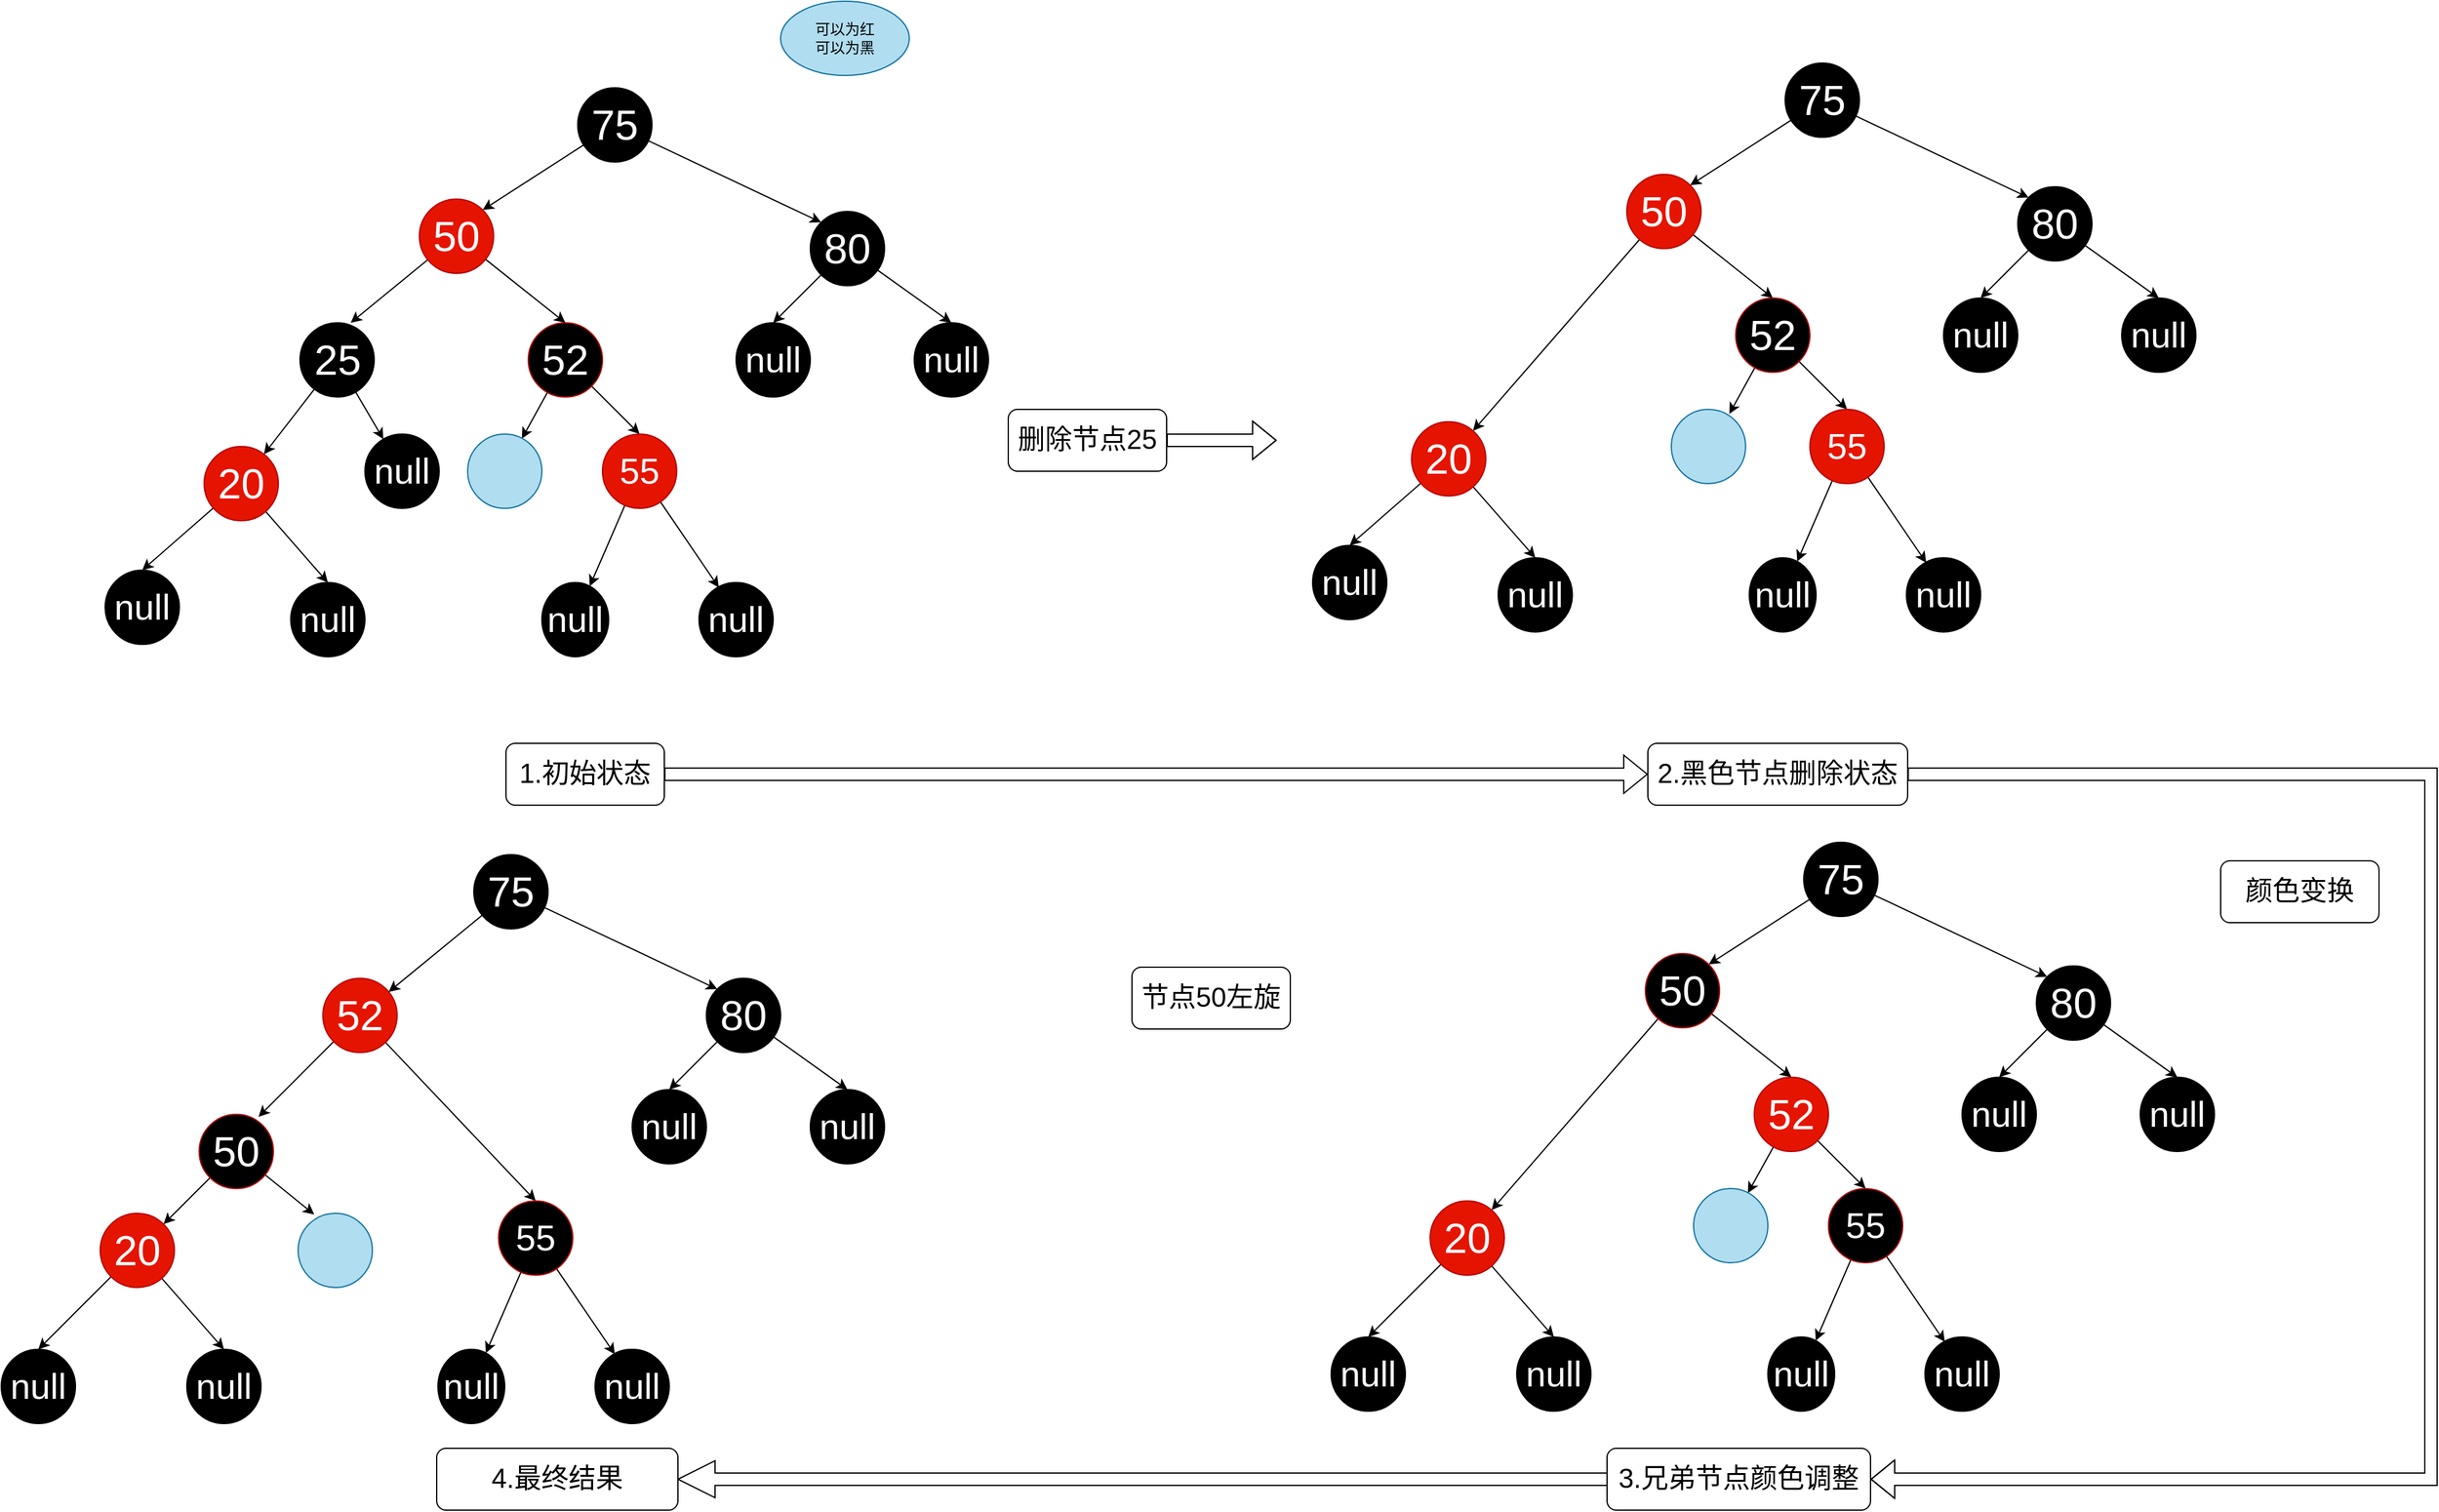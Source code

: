 <mxfile version="13.1.2" type="device"><diagram id="W_pzp3pL3rZrFJ7ERunr" name="第 1 页"><mxGraphModel dx="2239" dy="3083" grid="1" gridSize="10" guides="1" tooltips="1" connect="1" arrows="1" fold="1" page="1" pageScale="1" pageWidth="827" pageHeight="1169" math="0" shadow="0"><root><mxCell id="0"/><mxCell id="1" parent="0"/><mxCell id="Wbxu3e-vr_ZZM8FjFTum-79" style="edgeStyle=orthogonalEdgeStyle;shape=flexArrow;rounded=0;orthogonalLoop=1;jettySize=auto;html=1;" parent="1" source="Wbxu3e-vr_ZZM8FjFTum-71" edge="1"><mxGeometry relative="1" as="geometry"><mxPoint x="867" y="-1035" as="targetPoint"/></mxGeometry></mxCell><mxCell id="Wbxu3e-vr_ZZM8FjFTum-71" value="&lt;font style=&quot;font-size: 22px&quot;&gt;删除节点25&lt;/font&gt;" style="shape=ext;rounded=1;html=1;whiteSpace=wrap;" parent="1" vertex="1"><mxGeometry x="650" y="-1060" width="128" height="50" as="geometry"/></mxCell><mxCell id="Wbxu3e-vr_ZZM8FjFTum-72" value="&lt;span style=&quot;font-size: 22px&quot;&gt;颜色变换&lt;/span&gt;" style="shape=ext;rounded=1;html=1;whiteSpace=wrap;" parent="1" vertex="1"><mxGeometry x="1630" y="-695" width="128" height="50" as="geometry"/></mxCell><mxCell id="Wbxu3e-vr_ZZM8FjFTum-82" style="edgeStyle=orthogonalEdgeStyle;shape=flexArrow;rounded=0;orthogonalLoop=1;jettySize=auto;html=1;entryX=0;entryY=0.5;entryDx=0;entryDy=0;" parent="1" source="Wbxu3e-vr_ZZM8FjFTum-74" target="Wbxu3e-vr_ZZM8FjFTum-75" edge="1"><mxGeometry relative="1" as="geometry"/></mxCell><mxCell id="Wbxu3e-vr_ZZM8FjFTum-74" value="&lt;font style=&quot;font-size: 22px&quot;&gt;1.初始状态&lt;/font&gt;" style="shape=ext;rounded=1;html=1;whiteSpace=wrap;" parent="1" vertex="1"><mxGeometry x="244" y="-790" width="128" height="50" as="geometry"/></mxCell><mxCell id="Wbxu3e-vr_ZZM8FjFTum-83" style="edgeStyle=orthogonalEdgeStyle;shape=flexArrow;rounded=0;orthogonalLoop=1;jettySize=auto;html=1;entryX=1;entryY=0.5;entryDx=0;entryDy=0;curved=1;" parent="1" source="Wbxu3e-vr_ZZM8FjFTum-75" target="Wbxu3e-vr_ZZM8FjFTum-76" edge="1"><mxGeometry relative="1" as="geometry"><mxPoint x="1480" y="-300" as="targetPoint"/><Array as="points"><mxPoint x="1800" y="-765"/><mxPoint x="1800" y="-195"/></Array></mxGeometry></mxCell><mxCell id="Wbxu3e-vr_ZZM8FjFTum-75" value="&lt;span style=&quot;font-size: 22px&quot;&gt;2.黑色节点删除状态&lt;/span&gt;" style="shape=ext;rounded=1;html=1;whiteSpace=wrap;" parent="1" vertex="1"><mxGeometry x="1167" y="-790" width="210" height="50" as="geometry"/></mxCell><mxCell id="vnYigc10fwHIMwAXCY-f-185" style="edgeStyle=orthogonalEdgeStyle;rounded=0;orthogonalLoop=1;jettySize=auto;html=1;shape=arrow;" edge="1" parent="1" source="Wbxu3e-vr_ZZM8FjFTum-76" target="Wbxu3e-vr_ZZM8FjFTum-77"><mxGeometry relative="1" as="geometry"/></mxCell><mxCell id="Wbxu3e-vr_ZZM8FjFTum-76" value="&lt;span style=&quot;font-size: 22px&quot;&gt;3.兄弟节点颜色调整&lt;/span&gt;" style="shape=ext;rounded=1;html=1;whiteSpace=wrap;" parent="1" vertex="1"><mxGeometry x="1134" y="-220" width="213" height="50" as="geometry"/></mxCell><mxCell id="Wbxu3e-vr_ZZM8FjFTum-77" value="&lt;span style=&quot;font-size: 22px&quot;&gt;4.最终结果&lt;/span&gt;" style="shape=ext;rounded=1;html=1;whiteSpace=wrap;" parent="1" vertex="1"><mxGeometry x="188" y="-220" width="195" height="50" as="geometry"/></mxCell><mxCell id="Wbxu3e-vr_ZZM8FjFTum-81" style="edgeStyle=orthogonalEdgeStyle;shape=flexArrow;rounded=0;orthogonalLoop=1;jettySize=auto;html=1;exitX=0.5;exitY=1;exitDx=0;exitDy=0;" parent="1" edge="1"><mxGeometry relative="1" as="geometry"><mxPoint x="1177.5" y="-740" as="sourcePoint"/><mxPoint x="1177.5" y="-740" as="targetPoint"/></mxGeometry></mxCell><mxCell id="vnYigc10fwHIMwAXCY-f-373" value="&lt;span style=&quot;font-size: 22px&quot;&gt;节点50左旋&lt;/span&gt;" style="shape=ext;rounded=1;html=1;whiteSpace=wrap;" vertex="1" parent="1"><mxGeometry x="750" y="-609" width="128" height="50" as="geometry"/></mxCell><mxCell id="vnYigc10fwHIMwAXCY-f-374" style="edgeStyle=none;rounded=0;orthogonalLoop=1;jettySize=auto;html=1;entryX=0.5;entryY=0;entryDx=0;entryDy=0;" edge="1" parent="1" source="vnYigc10fwHIMwAXCY-f-376" target="vnYigc10fwHIMwAXCY-f-395"><mxGeometry relative="1" as="geometry"/></mxCell><mxCell id="vnYigc10fwHIMwAXCY-f-375" style="edgeStyle=none;rounded=0;orthogonalLoop=1;jettySize=auto;html=1;" edge="1" parent="1" source="vnYigc10fwHIMwAXCY-f-376"><mxGeometry relative="1" as="geometry"><mxPoint x="1232.845" y="-1056.348" as="targetPoint"/></mxGeometry></mxCell><object label="&lt;font style=&quot;font-size: 34px&quot;&gt;52&lt;/font&gt;" id="vnYigc10fwHIMwAXCY-f-376"><mxCell style="ellipse;whiteSpace=wrap;html=1;fillColor=#000000;strokeColor=#B20000;fontColor=#ffffff;align=center;labelBackgroundColor=none;labelBorderColor=none;" vertex="1" parent="1"><mxGeometry x="1238" y="-1150" width="60" height="60" as="geometry"/></mxCell></object><mxCell id="vnYigc10fwHIMwAXCY-f-377" style="edgeStyle=none;rounded=0;orthogonalLoop=1;jettySize=auto;html=1;entryX=0.5;entryY=0;entryDx=0;entryDy=0;fontSize=36;fontColor=#FFFFFF;" edge="1" parent="1" source="vnYigc10fwHIMwAXCY-f-379" target="vnYigc10fwHIMwAXCY-f-389"><mxGeometry relative="1" as="geometry"/></mxCell><mxCell id="vnYigc10fwHIMwAXCY-f-378" style="edgeStyle=none;rounded=0;orthogonalLoop=1;jettySize=auto;html=1;entryX=0.5;entryY=0;entryDx=0;entryDy=0;fontSize=36;fontColor=#FFFFFF;" edge="1" parent="1" source="vnYigc10fwHIMwAXCY-f-379" target="vnYigc10fwHIMwAXCY-f-386"><mxGeometry relative="1" as="geometry"/></mxCell><object label="&lt;font style=&quot;font-size: 34px&quot;&gt;80&lt;/font&gt;" id="vnYigc10fwHIMwAXCY-f-379"><mxCell style="ellipse;whiteSpace=wrap;html=1;fillColor=#000000;strokeColor=#000000;fontColor=#FFFFFF;align=center;labelBackgroundColor=none;labelBorderColor=none;" vertex="1" parent="1"><mxGeometry x="1466" y="-1240" width="60" height="60" as="geometry"/></mxCell></object><mxCell id="vnYigc10fwHIMwAXCY-f-380" style="edgeStyle=none;rounded=0;orthogonalLoop=1;jettySize=auto;html=1;entryX=1;entryY=0;entryDx=0;entryDy=0;fontSize=36;fontColor=#FFFFFF;" edge="1" parent="1" source="vnYigc10fwHIMwAXCY-f-382" target="vnYigc10fwHIMwAXCY-f-385"><mxGeometry relative="1" as="geometry"/></mxCell><mxCell id="vnYigc10fwHIMwAXCY-f-381" style="edgeStyle=none;rounded=0;orthogonalLoop=1;jettySize=auto;html=1;entryX=0;entryY=0;entryDx=0;entryDy=0;fontSize=36;fontColor=#FFFFFF;" edge="1" parent="1" source="vnYigc10fwHIMwAXCY-f-382" target="vnYigc10fwHIMwAXCY-f-379"><mxGeometry relative="1" as="geometry"/></mxCell><object label="&lt;font style=&quot;font-size: 34px&quot;&gt;75&lt;/font&gt;" id="vnYigc10fwHIMwAXCY-f-382"><mxCell style="ellipse;whiteSpace=wrap;html=1;fillColor=#000000;strokeColor=#000000;fontColor=#FFFFFF;align=center;labelBackgroundColor=none;labelBorderColor=none;" vertex="1" parent="1"><mxGeometry x="1278" y="-1340" width="60" height="60" as="geometry"/></mxCell></object><mxCell id="vnYigc10fwHIMwAXCY-f-383" style="edgeStyle=none;rounded=0;orthogonalLoop=1;jettySize=auto;html=1;entryX=0.5;entryY=0;entryDx=0;entryDy=0;" edge="1" parent="1" source="vnYigc10fwHIMwAXCY-f-385" target="vnYigc10fwHIMwAXCY-f-376"><mxGeometry relative="1" as="geometry"/></mxCell><mxCell id="vnYigc10fwHIMwAXCY-f-384" style="edgeStyle=none;rounded=0;orthogonalLoop=1;jettySize=auto;html=1;" edge="1" parent="1" source="vnYigc10fwHIMwAXCY-f-385" target="vnYigc10fwHIMwAXCY-f-392"><mxGeometry relative="1" as="geometry"/></mxCell><object label="&lt;font style=&quot;font-size: 34px&quot;&gt;50&lt;/font&gt;" id="vnYigc10fwHIMwAXCY-f-385"><mxCell style="ellipse;whiteSpace=wrap;html=1;fillColor=#e51400;strokeColor=#B20000;fontColor=#ffffff;align=center;labelBackgroundColor=none;labelBorderColor=none;" vertex="1" parent="1"><mxGeometry x="1150" y="-1250" width="60" height="60" as="geometry"/></mxCell></object><object label="&lt;font style=&quot;font-size: 29px&quot;&gt;null&lt;/font&gt;" id="vnYigc10fwHIMwAXCY-f-386"><mxCell style="ellipse;whiteSpace=wrap;html=1;fillColor=#000000;strokeColor=#000000;fontColor=#FFFFFF;align=center;labelBackgroundColor=none;labelBorderColor=none;" vertex="1" parent="1"><mxGeometry x="1550" y="-1150" width="60" height="60" as="geometry"/></mxCell></object><object label="&lt;font style=&quot;font-size: 29px&quot;&gt;null&lt;/font&gt;" id="vnYigc10fwHIMwAXCY-f-387"><mxCell style="ellipse;whiteSpace=wrap;html=1;fillColor=#000000;strokeColor=#000000;fontColor=#FFFFFF;align=center;labelBackgroundColor=none;labelBorderColor=none;" vertex="1" parent="1"><mxGeometry x="1046" y="-940" width="60" height="60" as="geometry"/></mxCell></object><object label="&lt;font style=&quot;font-size: 29px&quot;&gt;null&lt;/font&gt;" id="vnYigc10fwHIMwAXCY-f-388"><mxCell style="ellipse;whiteSpace=wrap;html=1;fillColor=#000000;strokeColor=#000000;fontColor=#FFFFFF;align=center;labelBackgroundColor=none;labelBorderColor=none;" vertex="1" parent="1"><mxGeometry x="896" y="-950" width="60" height="60" as="geometry"/></mxCell></object><object label="&lt;font style=&quot;font-size: 29px&quot;&gt;null&lt;/font&gt;" id="vnYigc10fwHIMwAXCY-f-389"><mxCell style="ellipse;whiteSpace=wrap;html=1;fillColor=#000000;strokeColor=#000000;fontColor=#FFFFFF;align=center;labelBackgroundColor=none;labelBorderColor=none;" vertex="1" parent="1"><mxGeometry x="1406" y="-1150" width="60" height="60" as="geometry"/></mxCell></object><mxCell id="vnYigc10fwHIMwAXCY-f-390" style="edgeStyle=none;rounded=0;orthogonalLoop=1;jettySize=auto;html=1;entryX=0.5;entryY=0;entryDx=0;entryDy=0;" edge="1" parent="1" source="vnYigc10fwHIMwAXCY-f-392" target="vnYigc10fwHIMwAXCY-f-388"><mxGeometry relative="1" as="geometry"/></mxCell><mxCell id="vnYigc10fwHIMwAXCY-f-391" style="edgeStyle=none;rounded=0;orthogonalLoop=1;jettySize=auto;html=1;entryX=0.5;entryY=0;entryDx=0;entryDy=0;" edge="1" parent="1" source="vnYigc10fwHIMwAXCY-f-392" target="vnYigc10fwHIMwAXCY-f-387"><mxGeometry relative="1" as="geometry"/></mxCell><object label="&lt;font style=&quot;font-size: 34px&quot;&gt;20&lt;/font&gt;" id="vnYigc10fwHIMwAXCY-f-392"><mxCell style="ellipse;whiteSpace=wrap;html=1;fillColor=#e51400;strokeColor=#B20000;fontColor=#ffffff;align=center;labelBackgroundColor=none;labelBorderColor=none;" vertex="1" parent="1"><mxGeometry x="976" y="-1050" width="60" height="60" as="geometry"/></mxCell></object><mxCell id="vnYigc10fwHIMwAXCY-f-393" style="edgeStyle=none;rounded=0;orthogonalLoop=1;jettySize=auto;html=1;" edge="1" parent="1" source="vnYigc10fwHIMwAXCY-f-395" target="vnYigc10fwHIMwAXCY-f-396"><mxGeometry relative="1" as="geometry"/></mxCell><mxCell id="vnYigc10fwHIMwAXCY-f-394" style="edgeStyle=none;rounded=0;orthogonalLoop=1;jettySize=auto;html=1;entryX=0.267;entryY=0.067;entryDx=0;entryDy=0;entryPerimeter=0;" edge="1" parent="1" source="vnYigc10fwHIMwAXCY-f-395" target="vnYigc10fwHIMwAXCY-f-397"><mxGeometry relative="1" as="geometry"/></mxCell><object label="&lt;font style=&quot;font-size: 29px&quot;&gt;55&lt;/font&gt;" id="vnYigc10fwHIMwAXCY-f-395"><mxCell style="ellipse;whiteSpace=wrap;html=1;fillColor=#e51400;strokeColor=#B20000;fontColor=#ffffff;align=center;labelBackgroundColor=none;labelBorderColor=none;" vertex="1" parent="1"><mxGeometry x="1298" y="-1060" width="60" height="60" as="geometry"/></mxCell></object><object label="&lt;font style=&quot;font-size: 29px&quot;&gt;null&lt;/font&gt;" id="vnYigc10fwHIMwAXCY-f-396"><mxCell style="ellipse;whiteSpace=wrap;html=1;fillColor=#000000;strokeColor=#000000;fontColor=#FFFFFF;align=center;labelBackgroundColor=none;labelBorderColor=none;" vertex="1" parent="1"><mxGeometry x="1249" y="-940" width="54" height="60" as="geometry"/></mxCell></object><object label="&lt;font style=&quot;font-size: 29px&quot;&gt;null&lt;/font&gt;" id="vnYigc10fwHIMwAXCY-f-397"><mxCell style="ellipse;whiteSpace=wrap;html=1;fillColor=#000000;strokeColor=#000000;fontColor=#FFFFFF;align=center;labelBackgroundColor=none;labelBorderColor=none;" vertex="1" parent="1"><mxGeometry x="1376" y="-940" width="60" height="60" as="geometry"/></mxCell></object><object label="" id="vnYigc10fwHIMwAXCY-f-398"><mxCell style="ellipse;whiteSpace=wrap;html=1;fillColor=#b1ddf0;strokeColor=#10739e;align=center;labelBackgroundColor=none;labelBorderColor=none;" vertex="1" parent="1"><mxGeometry x="1186" y="-1060" width="60" height="60" as="geometry"/></mxCell></object><mxCell id="vnYigc10fwHIMwAXCY-f-399" style="edgeStyle=none;rounded=0;orthogonalLoop=1;jettySize=auto;html=1;entryX=0.5;entryY=0;entryDx=0;entryDy=0;" edge="1" parent="1" source="vnYigc10fwHIMwAXCY-f-401" target="vnYigc10fwHIMwAXCY-f-420"><mxGeometry relative="1" as="geometry"/></mxCell><mxCell id="vnYigc10fwHIMwAXCY-f-400" style="edgeStyle=none;rounded=0;orthogonalLoop=1;jettySize=auto;html=1;" edge="1" parent="1" source="vnYigc10fwHIMwAXCY-f-401"><mxGeometry relative="1" as="geometry"><mxPoint x="256.845" y="-1036.348" as="targetPoint"/></mxGeometry></mxCell><object label="&lt;font style=&quot;font-size: 34px&quot;&gt;52&lt;/font&gt;" id="vnYigc10fwHIMwAXCY-f-401"><mxCell style="ellipse;whiteSpace=wrap;html=1;fillColor=#000000;strokeColor=#B20000;fontColor=#ffffff;align=center;labelBackgroundColor=none;labelBorderColor=none;" vertex="1" parent="1"><mxGeometry x="262" y="-1130" width="60" height="60" as="geometry"/></mxCell></object><mxCell id="vnYigc10fwHIMwAXCY-f-402" style="edgeStyle=none;rounded=0;orthogonalLoop=1;jettySize=auto;html=1;entryX=0.5;entryY=0;entryDx=0;entryDy=0;fontSize=36;fontColor=#FFFFFF;" edge="1" parent="1" source="vnYigc10fwHIMwAXCY-f-404" target="vnYigc10fwHIMwAXCY-f-414"><mxGeometry relative="1" as="geometry"/></mxCell><mxCell id="vnYigc10fwHIMwAXCY-f-403" style="edgeStyle=none;rounded=0;orthogonalLoop=1;jettySize=auto;html=1;entryX=0.5;entryY=0;entryDx=0;entryDy=0;fontSize=36;fontColor=#FFFFFF;" edge="1" parent="1" source="vnYigc10fwHIMwAXCY-f-404" target="vnYigc10fwHIMwAXCY-f-411"><mxGeometry relative="1" as="geometry"/></mxCell><object label="&lt;font style=&quot;font-size: 34px&quot;&gt;80&lt;/font&gt;" id="vnYigc10fwHIMwAXCY-f-404"><mxCell style="ellipse;whiteSpace=wrap;html=1;fillColor=#000000;strokeColor=#000000;fontColor=#FFFFFF;align=center;labelBackgroundColor=none;labelBorderColor=none;" vertex="1" parent="1"><mxGeometry x="490" y="-1220" width="60" height="60" as="geometry"/></mxCell></object><mxCell id="vnYigc10fwHIMwAXCY-f-405" style="edgeStyle=none;rounded=0;orthogonalLoop=1;jettySize=auto;html=1;entryX=1;entryY=0;entryDx=0;entryDy=0;fontSize=36;fontColor=#FFFFFF;" edge="1" parent="1" source="vnYigc10fwHIMwAXCY-f-407" target="vnYigc10fwHIMwAXCY-f-410"><mxGeometry relative="1" as="geometry"/></mxCell><mxCell id="vnYigc10fwHIMwAXCY-f-406" style="edgeStyle=none;rounded=0;orthogonalLoop=1;jettySize=auto;html=1;entryX=0;entryY=0;entryDx=0;entryDy=0;fontSize=36;fontColor=#FFFFFF;" edge="1" parent="1" source="vnYigc10fwHIMwAXCY-f-407" target="vnYigc10fwHIMwAXCY-f-404"><mxGeometry relative="1" as="geometry"/></mxCell><object label="&lt;font style=&quot;font-size: 34px&quot;&gt;75&lt;/font&gt;" id="vnYigc10fwHIMwAXCY-f-407"><mxCell style="ellipse;whiteSpace=wrap;html=1;fillColor=#000000;strokeColor=#000000;fontColor=#FFFFFF;align=center;labelBackgroundColor=none;labelBorderColor=none;" vertex="1" parent="1"><mxGeometry x="302" y="-1320" width="60" height="60" as="geometry"/></mxCell></object><mxCell id="vnYigc10fwHIMwAXCY-f-408" style="edgeStyle=none;rounded=0;orthogonalLoop=1;jettySize=auto;html=1;entryX=0.5;entryY=0;entryDx=0;entryDy=0;" edge="1" parent="1" source="vnYigc10fwHIMwAXCY-f-410" target="vnYigc10fwHIMwAXCY-f-401"><mxGeometry relative="1" as="geometry"/></mxCell><mxCell id="vnYigc10fwHIMwAXCY-f-409" style="edgeStyle=none;rounded=0;orthogonalLoop=1;jettySize=auto;html=1;entryX=0.683;entryY=0;entryDx=0;entryDy=0;entryPerimeter=0;" edge="1" parent="1" source="vnYigc10fwHIMwAXCY-f-410" target="vnYigc10fwHIMwAXCY-f-426"><mxGeometry relative="1" as="geometry"/></mxCell><object label="&lt;font style=&quot;font-size: 34px&quot;&gt;50&lt;/font&gt;" id="vnYigc10fwHIMwAXCY-f-410"><mxCell style="ellipse;whiteSpace=wrap;html=1;fillColor=#e51400;strokeColor=#B20000;fontColor=#ffffff;align=center;labelBackgroundColor=none;labelBorderColor=none;" vertex="1" parent="1"><mxGeometry x="174" y="-1230" width="60" height="60" as="geometry"/></mxCell></object><object label="&lt;font style=&quot;font-size: 29px&quot;&gt;null&lt;/font&gt;" id="vnYigc10fwHIMwAXCY-f-411"><mxCell style="ellipse;whiteSpace=wrap;html=1;fillColor=#000000;strokeColor=#000000;fontColor=#FFFFFF;align=center;labelBackgroundColor=none;labelBorderColor=none;" vertex="1" parent="1"><mxGeometry x="574" y="-1130" width="60" height="60" as="geometry"/></mxCell></object><object label="&lt;font style=&quot;font-size: 29px&quot;&gt;null&lt;/font&gt;" id="vnYigc10fwHIMwAXCY-f-412"><mxCell style="ellipse;whiteSpace=wrap;html=1;fillColor=#000000;strokeColor=#000000;fontColor=#FFFFFF;align=center;labelBackgroundColor=none;labelBorderColor=none;" vertex="1" parent="1"><mxGeometry x="70" y="-920" width="60" height="60" as="geometry"/></mxCell></object><object label="&lt;font style=&quot;font-size: 29px&quot;&gt;null&lt;/font&gt;" id="vnYigc10fwHIMwAXCY-f-413"><mxCell style="ellipse;whiteSpace=wrap;html=1;fillColor=#000000;strokeColor=#000000;fontColor=#FFFFFF;align=center;labelBackgroundColor=none;labelBorderColor=none;" vertex="1" parent="1"><mxGeometry x="-80" y="-930" width="60" height="60" as="geometry"/></mxCell></object><object label="&lt;font style=&quot;font-size: 29px&quot;&gt;null&lt;/font&gt;" id="vnYigc10fwHIMwAXCY-f-414"><mxCell style="ellipse;whiteSpace=wrap;html=1;fillColor=#000000;strokeColor=#000000;fontColor=#FFFFFF;align=center;labelBackgroundColor=none;labelBorderColor=none;" vertex="1" parent="1"><mxGeometry x="430" y="-1130" width="60" height="60" as="geometry"/></mxCell></object><mxCell id="vnYigc10fwHIMwAXCY-f-415" style="edgeStyle=none;rounded=0;orthogonalLoop=1;jettySize=auto;html=1;entryX=0.5;entryY=0;entryDx=0;entryDy=0;" edge="1" parent="1" source="vnYigc10fwHIMwAXCY-f-417" target="vnYigc10fwHIMwAXCY-f-413"><mxGeometry relative="1" as="geometry"/></mxCell><mxCell id="vnYigc10fwHIMwAXCY-f-416" style="edgeStyle=none;rounded=0;orthogonalLoop=1;jettySize=auto;html=1;entryX=0.5;entryY=0;entryDx=0;entryDy=0;" edge="1" parent="1" source="vnYigc10fwHIMwAXCY-f-417" target="vnYigc10fwHIMwAXCY-f-412"><mxGeometry relative="1" as="geometry"/></mxCell><object label="&lt;font style=&quot;font-size: 34px&quot;&gt;20&lt;/font&gt;" id="vnYigc10fwHIMwAXCY-f-417"><mxCell style="ellipse;whiteSpace=wrap;html=1;fillColor=#e51400;strokeColor=#B20000;fontColor=#ffffff;align=center;labelBackgroundColor=none;labelBorderColor=none;" vertex="1" parent="1"><mxGeometry y="-1030" width="60" height="60" as="geometry"/></mxCell></object><mxCell id="vnYigc10fwHIMwAXCY-f-418" style="edgeStyle=none;rounded=0;orthogonalLoop=1;jettySize=auto;html=1;" edge="1" parent="1" source="vnYigc10fwHIMwAXCY-f-420" target="vnYigc10fwHIMwAXCY-f-421"><mxGeometry relative="1" as="geometry"/></mxCell><mxCell id="vnYigc10fwHIMwAXCY-f-419" style="edgeStyle=none;rounded=0;orthogonalLoop=1;jettySize=auto;html=1;entryX=0.267;entryY=0.067;entryDx=0;entryDy=0;entryPerimeter=0;" edge="1" parent="1" source="vnYigc10fwHIMwAXCY-f-420" target="vnYigc10fwHIMwAXCY-f-422"><mxGeometry relative="1" as="geometry"/></mxCell><object label="&lt;font style=&quot;font-size: 29px&quot;&gt;55&lt;/font&gt;" id="vnYigc10fwHIMwAXCY-f-420"><mxCell style="ellipse;whiteSpace=wrap;html=1;fillColor=#e51400;strokeColor=#B20000;fontColor=#ffffff;align=center;labelBackgroundColor=none;labelBorderColor=none;" vertex="1" parent="1"><mxGeometry x="322" y="-1040" width="60" height="60" as="geometry"/></mxCell></object><object label="&lt;font style=&quot;font-size: 29px&quot;&gt;null&lt;/font&gt;" id="vnYigc10fwHIMwAXCY-f-421"><mxCell style="ellipse;whiteSpace=wrap;html=1;fillColor=#000000;strokeColor=#000000;fontColor=#FFFFFF;align=center;labelBackgroundColor=none;labelBorderColor=none;" vertex="1" parent="1"><mxGeometry x="273" y="-920" width="54" height="60" as="geometry"/></mxCell></object><object label="&lt;font style=&quot;font-size: 29px&quot;&gt;null&lt;/font&gt;" id="vnYigc10fwHIMwAXCY-f-422"><mxCell style="ellipse;whiteSpace=wrap;html=1;fillColor=#000000;strokeColor=#000000;fontColor=#FFFFFF;align=center;labelBackgroundColor=none;labelBorderColor=none;" vertex="1" parent="1"><mxGeometry x="400" y="-920" width="60" height="60" as="geometry"/></mxCell></object><mxCell id="vnYigc10fwHIMwAXCY-f-424" style="edgeStyle=none;rounded=0;orthogonalLoop=1;jettySize=auto;html=1;" edge="1" parent="1" source="vnYigc10fwHIMwAXCY-f-426" target="vnYigc10fwHIMwAXCY-f-417"><mxGeometry relative="1" as="geometry"/></mxCell><mxCell id="vnYigc10fwHIMwAXCY-f-425" style="edgeStyle=none;rounded=0;orthogonalLoop=1;jettySize=auto;html=1;" edge="1" parent="1" source="vnYigc10fwHIMwAXCY-f-426" target="vnYigc10fwHIMwAXCY-f-427"><mxGeometry relative="1" as="geometry"/></mxCell><object label="&lt;font style=&quot;font-size: 34px&quot;&gt;25&lt;/font&gt;" id="vnYigc10fwHIMwAXCY-f-426"><mxCell style="ellipse;whiteSpace=wrap;html=1;fillColor=#000000;strokeColor=#000000;fontColor=#FFFFFF;align=center;labelBackgroundColor=none;labelBorderColor=none;" vertex="1" parent="1"><mxGeometry x="77.5" y="-1130" width="60" height="60" as="geometry"/></mxCell></object><object label="&lt;font style=&quot;font-size: 29px&quot;&gt;null&lt;/font&gt;" id="vnYigc10fwHIMwAXCY-f-427"><mxCell style="ellipse;whiteSpace=wrap;html=1;fillColor=#000000;strokeColor=#000000;fontColor=#FFFFFF;align=center;labelBackgroundColor=none;labelBorderColor=none;" vertex="1" parent="1"><mxGeometry x="130" y="-1040" width="60" height="60" as="geometry"/></mxCell></object><mxCell id="vnYigc10fwHIMwAXCY-f-478" style="edgeStyle=none;rounded=0;orthogonalLoop=1;jettySize=auto;html=1;entryX=0.5;entryY=0;entryDx=0;entryDy=0;" edge="1" parent="1" source="vnYigc10fwHIMwAXCY-f-480" target="vnYigc10fwHIMwAXCY-f-499"><mxGeometry relative="1" as="geometry"/></mxCell><mxCell id="vnYigc10fwHIMwAXCY-f-479" style="edgeStyle=none;rounded=0;orthogonalLoop=1;jettySize=auto;html=1;entryX=0.8;entryY=0.033;entryDx=0;entryDy=0;entryPerimeter=0;" edge="1" parent="1" source="vnYigc10fwHIMwAXCY-f-480" target="vnYigc10fwHIMwAXCY-f-489"><mxGeometry relative="1" as="geometry"/></mxCell><object label="&lt;font style=&quot;font-size: 34px&quot;&gt;52&lt;/font&gt;" id="vnYigc10fwHIMwAXCY-f-480"><mxCell style="ellipse;whiteSpace=wrap;html=1;fillColor=#e51400;strokeColor=#B20000;fontColor=#ffffff;align=center;labelBackgroundColor=none;labelBorderColor=none;" vertex="1" parent="1"><mxGeometry x="96" y="-600" width="60" height="60" as="geometry"/></mxCell></object><mxCell id="vnYigc10fwHIMwAXCY-f-481" style="edgeStyle=none;rounded=0;orthogonalLoop=1;jettySize=auto;html=1;entryX=0.5;entryY=0;entryDx=0;entryDy=0;fontSize=36;fontColor=#FFFFFF;" edge="1" parent="1" source="vnYigc10fwHIMwAXCY-f-483" target="vnYigc10fwHIMwAXCY-f-493"><mxGeometry relative="1" as="geometry"/></mxCell><mxCell id="vnYigc10fwHIMwAXCY-f-482" style="edgeStyle=none;rounded=0;orthogonalLoop=1;jettySize=auto;html=1;entryX=0.5;entryY=0;entryDx=0;entryDy=0;fontSize=36;fontColor=#FFFFFF;" edge="1" parent="1" source="vnYigc10fwHIMwAXCY-f-483" target="vnYigc10fwHIMwAXCY-f-490"><mxGeometry relative="1" as="geometry"/></mxCell><object label="&lt;font style=&quot;font-size: 34px&quot;&gt;80&lt;/font&gt;" id="vnYigc10fwHIMwAXCY-f-483"><mxCell style="ellipse;whiteSpace=wrap;html=1;fillColor=#000000;strokeColor=#000000;fontColor=#FFFFFF;align=center;labelBackgroundColor=none;labelBorderColor=none;" vertex="1" parent="1"><mxGeometry x="406" y="-600" width="60" height="60" as="geometry"/></mxCell></object><mxCell id="vnYigc10fwHIMwAXCY-f-484" style="edgeStyle=none;rounded=0;orthogonalLoop=1;jettySize=auto;html=1;entryX=0;entryY=0;entryDx=0;entryDy=0;fontSize=36;fontColor=#FFFFFF;" edge="1" parent="1" source="vnYigc10fwHIMwAXCY-f-486" target="vnYigc10fwHIMwAXCY-f-483"><mxGeometry relative="1" as="geometry"/></mxCell><mxCell id="vnYigc10fwHIMwAXCY-f-485" style="edgeStyle=none;rounded=0;orthogonalLoop=1;jettySize=auto;html=1;" edge="1" parent="1" source="vnYigc10fwHIMwAXCY-f-486" target="vnYigc10fwHIMwAXCY-f-480"><mxGeometry relative="1" as="geometry"/></mxCell><object label="&lt;font style=&quot;font-size: 34px&quot;&gt;75&lt;/font&gt;" id="vnYigc10fwHIMwAXCY-f-486"><mxCell style="ellipse;whiteSpace=wrap;html=1;fillColor=#000000;strokeColor=#000000;fontColor=#FFFFFF;align=center;labelBackgroundColor=none;labelBorderColor=none;" vertex="1" parent="1"><mxGeometry x="218" y="-700" width="60" height="60" as="geometry"/></mxCell></object><mxCell id="vnYigc10fwHIMwAXCY-f-487" style="edgeStyle=none;rounded=0;orthogonalLoop=1;jettySize=auto;html=1;" edge="1" parent="1" source="vnYigc10fwHIMwAXCY-f-489" target="vnYigc10fwHIMwAXCY-f-496"><mxGeometry relative="1" as="geometry"/></mxCell><mxCell id="vnYigc10fwHIMwAXCY-f-488" style="edgeStyle=none;rounded=0;orthogonalLoop=1;jettySize=auto;html=1;entryX=0.217;entryY=0.017;entryDx=0;entryDy=0;entryPerimeter=0;" edge="1" parent="1" source="vnYigc10fwHIMwAXCY-f-489" target="vnYigc10fwHIMwAXCY-f-502"><mxGeometry relative="1" as="geometry"/></mxCell><object label="&lt;font style=&quot;font-size: 34px&quot;&gt;50&lt;/font&gt;" id="vnYigc10fwHIMwAXCY-f-489"><mxCell style="ellipse;whiteSpace=wrap;html=1;fillColor=#000000;strokeColor=#B20000;fontColor=#ffffff;align=center;labelBackgroundColor=none;labelBorderColor=none;" vertex="1" parent="1"><mxGeometry x="-4" y="-490" width="60" height="60" as="geometry"/></mxCell></object><object label="&lt;font style=&quot;font-size: 29px&quot;&gt;null&lt;/font&gt;" id="vnYigc10fwHIMwAXCY-f-490"><mxCell style="ellipse;whiteSpace=wrap;html=1;fillColor=#000000;strokeColor=#000000;fontColor=#FFFFFF;align=center;labelBackgroundColor=none;labelBorderColor=none;" vertex="1" parent="1"><mxGeometry x="490" y="-510" width="60" height="60" as="geometry"/></mxCell></object><object label="&lt;font style=&quot;font-size: 29px&quot;&gt;null&lt;/font&gt;" id="vnYigc10fwHIMwAXCY-f-491"><mxCell style="ellipse;whiteSpace=wrap;html=1;fillColor=#000000;strokeColor=#000000;fontColor=#FFFFFF;align=center;labelBackgroundColor=none;labelBorderColor=none;" vertex="1" parent="1"><mxGeometry x="-14" y="-300" width="60" height="60" as="geometry"/></mxCell></object><object label="&lt;font style=&quot;font-size: 29px&quot;&gt;null&lt;/font&gt;" id="vnYigc10fwHIMwAXCY-f-492"><mxCell style="ellipse;whiteSpace=wrap;html=1;fillColor=#000000;strokeColor=#000000;fontColor=#FFFFFF;align=center;labelBackgroundColor=none;labelBorderColor=none;" vertex="1" parent="1"><mxGeometry x="-164" y="-300" width="60" height="60" as="geometry"/></mxCell></object><object label="&lt;font style=&quot;font-size: 29px&quot;&gt;null&lt;/font&gt;" id="vnYigc10fwHIMwAXCY-f-493"><mxCell style="ellipse;whiteSpace=wrap;html=1;fillColor=#000000;strokeColor=#000000;fontColor=#FFFFFF;align=center;labelBackgroundColor=none;labelBorderColor=none;" vertex="1" parent="1"><mxGeometry x="346" y="-510" width="60" height="60" as="geometry"/></mxCell></object><mxCell id="vnYigc10fwHIMwAXCY-f-494" style="edgeStyle=none;rounded=0;orthogonalLoop=1;jettySize=auto;html=1;entryX=0.5;entryY=0;entryDx=0;entryDy=0;" edge="1" parent="1" source="vnYigc10fwHIMwAXCY-f-496" target="vnYigc10fwHIMwAXCY-f-492"><mxGeometry relative="1" as="geometry"/></mxCell><mxCell id="vnYigc10fwHIMwAXCY-f-495" style="edgeStyle=none;rounded=0;orthogonalLoop=1;jettySize=auto;html=1;entryX=0.5;entryY=0;entryDx=0;entryDy=0;" edge="1" parent="1" source="vnYigc10fwHIMwAXCY-f-496" target="vnYigc10fwHIMwAXCY-f-491"><mxGeometry relative="1" as="geometry"/></mxCell><object label="&lt;font style=&quot;font-size: 34px&quot;&gt;20&lt;/font&gt;" id="vnYigc10fwHIMwAXCY-f-496"><mxCell style="ellipse;whiteSpace=wrap;html=1;fillColor=#e51400;strokeColor=#B20000;fontColor=#ffffff;align=center;labelBackgroundColor=none;labelBorderColor=none;" vertex="1" parent="1"><mxGeometry x="-84" y="-410" width="60" height="60" as="geometry"/></mxCell></object><mxCell id="vnYigc10fwHIMwAXCY-f-497" style="edgeStyle=none;rounded=0;orthogonalLoop=1;jettySize=auto;html=1;" edge="1" parent="1" source="vnYigc10fwHIMwAXCY-f-499" target="vnYigc10fwHIMwAXCY-f-500"><mxGeometry relative="1" as="geometry"/></mxCell><mxCell id="vnYigc10fwHIMwAXCY-f-498" style="edgeStyle=none;rounded=0;orthogonalLoop=1;jettySize=auto;html=1;entryX=0.267;entryY=0.067;entryDx=0;entryDy=0;entryPerimeter=0;" edge="1" parent="1" source="vnYigc10fwHIMwAXCY-f-499" target="vnYigc10fwHIMwAXCY-f-501"><mxGeometry relative="1" as="geometry"/></mxCell><object label="&lt;font style=&quot;font-size: 29px&quot;&gt;55&lt;/font&gt;" id="vnYigc10fwHIMwAXCY-f-499"><mxCell style="ellipse;whiteSpace=wrap;html=1;fillColor=#000000;strokeColor=#B20000;fontColor=#ffffff;align=center;labelBackgroundColor=none;labelBorderColor=none;" vertex="1" parent="1"><mxGeometry x="238" y="-420" width="60" height="60" as="geometry"/></mxCell></object><object label="&lt;font style=&quot;font-size: 29px&quot;&gt;null&lt;/font&gt;" id="vnYigc10fwHIMwAXCY-f-500"><mxCell style="ellipse;whiteSpace=wrap;html=1;fillColor=#000000;strokeColor=#000000;fontColor=#FFFFFF;align=center;labelBackgroundColor=none;labelBorderColor=none;" vertex="1" parent="1"><mxGeometry x="189" y="-300" width="54" height="60" as="geometry"/></mxCell></object><object label="&lt;font style=&quot;font-size: 29px&quot;&gt;null&lt;/font&gt;" id="vnYigc10fwHIMwAXCY-f-501"><mxCell style="ellipse;whiteSpace=wrap;html=1;fillColor=#000000;strokeColor=#000000;fontColor=#FFFFFF;align=center;labelBackgroundColor=none;labelBorderColor=none;" vertex="1" parent="1"><mxGeometry x="316" y="-300" width="60" height="60" as="geometry"/></mxCell></object><object label="" id="vnYigc10fwHIMwAXCY-f-502"><mxCell style="ellipse;whiteSpace=wrap;html=1;fillColor=#b1ddf0;strokeColor=#10739e;align=center;labelBackgroundColor=none;labelBorderColor=none;" vertex="1" parent="1"><mxGeometry x="76" y="-410" width="60" height="60" as="geometry"/></mxCell></object><object label="" id="vnYigc10fwHIMwAXCY-f-503"><mxCell style="ellipse;whiteSpace=wrap;html=1;fillColor=#b1ddf0;strokeColor=#10739e;align=center;labelBackgroundColor=none;labelBorderColor=none;" vertex="1" parent="1"><mxGeometry x="213" y="-1040" width="60" height="60" as="geometry"/></mxCell></object><mxCell id="vnYigc10fwHIMwAXCY-f-504" style="edgeStyle=none;rounded=0;orthogonalLoop=1;jettySize=auto;html=1;entryX=0.5;entryY=0;entryDx=0;entryDy=0;" edge="1" parent="1" source="vnYigc10fwHIMwAXCY-f-506" target="vnYigc10fwHIMwAXCY-f-525"><mxGeometry relative="1" as="geometry"/></mxCell><mxCell id="vnYigc10fwHIMwAXCY-f-505" style="edgeStyle=none;rounded=0;orthogonalLoop=1;jettySize=auto;html=1;" edge="1" parent="1" source="vnYigc10fwHIMwAXCY-f-506"><mxGeometry relative="1" as="geometry"><mxPoint x="1247.845" y="-426.348" as="targetPoint"/></mxGeometry></mxCell><object label="&lt;font style=&quot;font-size: 34px&quot;&gt;52&lt;/font&gt;" id="vnYigc10fwHIMwAXCY-f-506"><mxCell style="ellipse;whiteSpace=wrap;html=1;fillColor=#e51400;strokeColor=#B20000;fontColor=#ffffff;align=center;labelBackgroundColor=none;labelBorderColor=none;" vertex="1" parent="1"><mxGeometry x="1253" y="-520" width="60" height="60" as="geometry"/></mxCell></object><mxCell id="vnYigc10fwHIMwAXCY-f-507" style="edgeStyle=none;rounded=0;orthogonalLoop=1;jettySize=auto;html=1;entryX=0.5;entryY=0;entryDx=0;entryDy=0;fontSize=36;fontColor=#FFFFFF;" edge="1" parent="1" source="vnYigc10fwHIMwAXCY-f-509" target="vnYigc10fwHIMwAXCY-f-519"><mxGeometry relative="1" as="geometry"/></mxCell><mxCell id="vnYigc10fwHIMwAXCY-f-508" style="edgeStyle=none;rounded=0;orthogonalLoop=1;jettySize=auto;html=1;entryX=0.5;entryY=0;entryDx=0;entryDy=0;fontSize=36;fontColor=#FFFFFF;" edge="1" parent="1" source="vnYigc10fwHIMwAXCY-f-509" target="vnYigc10fwHIMwAXCY-f-516"><mxGeometry relative="1" as="geometry"/></mxCell><object label="&lt;font style=&quot;font-size: 34px&quot;&gt;80&lt;/font&gt;" id="vnYigc10fwHIMwAXCY-f-509"><mxCell style="ellipse;whiteSpace=wrap;html=1;fillColor=#000000;strokeColor=#000000;fontColor=#FFFFFF;align=center;labelBackgroundColor=none;labelBorderColor=none;" vertex="1" parent="1"><mxGeometry x="1481" y="-610" width="60" height="60" as="geometry"/></mxCell></object><mxCell id="vnYigc10fwHIMwAXCY-f-510" style="edgeStyle=none;rounded=0;orthogonalLoop=1;jettySize=auto;html=1;entryX=1;entryY=0;entryDx=0;entryDy=0;fontSize=36;fontColor=#FFFFFF;" edge="1" parent="1" source="vnYigc10fwHIMwAXCY-f-512" target="vnYigc10fwHIMwAXCY-f-515"><mxGeometry relative="1" as="geometry"/></mxCell><mxCell id="vnYigc10fwHIMwAXCY-f-511" style="edgeStyle=none;rounded=0;orthogonalLoop=1;jettySize=auto;html=1;entryX=0;entryY=0;entryDx=0;entryDy=0;fontSize=36;fontColor=#FFFFFF;" edge="1" parent="1" source="vnYigc10fwHIMwAXCY-f-512" target="vnYigc10fwHIMwAXCY-f-509"><mxGeometry relative="1" as="geometry"/></mxCell><object label="&lt;font style=&quot;font-size: 34px&quot;&gt;75&lt;/font&gt;" id="vnYigc10fwHIMwAXCY-f-512"><mxCell style="ellipse;whiteSpace=wrap;html=1;fillColor=#000000;strokeColor=#000000;fontColor=#FFFFFF;align=center;labelBackgroundColor=none;labelBorderColor=none;" vertex="1" parent="1"><mxGeometry x="1293" y="-710" width="60" height="60" as="geometry"/></mxCell></object><mxCell id="vnYigc10fwHIMwAXCY-f-513" style="edgeStyle=none;rounded=0;orthogonalLoop=1;jettySize=auto;html=1;entryX=0.5;entryY=0;entryDx=0;entryDy=0;" edge="1" parent="1" source="vnYigc10fwHIMwAXCY-f-515" target="vnYigc10fwHIMwAXCY-f-506"><mxGeometry relative="1" as="geometry"/></mxCell><mxCell id="vnYigc10fwHIMwAXCY-f-514" style="edgeStyle=none;rounded=0;orthogonalLoop=1;jettySize=auto;html=1;" edge="1" parent="1" source="vnYigc10fwHIMwAXCY-f-515" target="vnYigc10fwHIMwAXCY-f-522"><mxGeometry relative="1" as="geometry"/></mxCell><object label="&lt;font style=&quot;font-size: 34px&quot;&gt;50&lt;/font&gt;" id="vnYigc10fwHIMwAXCY-f-515"><mxCell style="ellipse;whiteSpace=wrap;html=1;fillColor=#000000;strokeColor=#B20000;fontColor=#ffffff;align=center;labelBackgroundColor=none;labelBorderColor=none;" vertex="1" parent="1"><mxGeometry x="1165" y="-620" width="60" height="60" as="geometry"/></mxCell></object><object label="&lt;font style=&quot;font-size: 29px&quot;&gt;null&lt;/font&gt;" id="vnYigc10fwHIMwAXCY-f-516"><mxCell style="ellipse;whiteSpace=wrap;html=1;fillColor=#000000;strokeColor=#000000;fontColor=#FFFFFF;align=center;labelBackgroundColor=none;labelBorderColor=none;" vertex="1" parent="1"><mxGeometry x="1565" y="-520" width="60" height="60" as="geometry"/></mxCell></object><object label="&lt;font style=&quot;font-size: 29px&quot;&gt;null&lt;/font&gt;" id="vnYigc10fwHIMwAXCY-f-517"><mxCell style="ellipse;whiteSpace=wrap;html=1;fillColor=#000000;strokeColor=#000000;fontColor=#FFFFFF;align=center;labelBackgroundColor=none;labelBorderColor=none;" vertex="1" parent="1"><mxGeometry x="1061" y="-310" width="60" height="60" as="geometry"/></mxCell></object><object label="&lt;font style=&quot;font-size: 29px&quot;&gt;null&lt;/font&gt;" id="vnYigc10fwHIMwAXCY-f-518"><mxCell style="ellipse;whiteSpace=wrap;html=1;fillColor=#000000;strokeColor=#000000;fontColor=#FFFFFF;align=center;labelBackgroundColor=none;labelBorderColor=none;" vertex="1" parent="1"><mxGeometry x="911" y="-310" width="60" height="60" as="geometry"/></mxCell></object><object label="&lt;font style=&quot;font-size: 29px&quot;&gt;null&lt;/font&gt;" id="vnYigc10fwHIMwAXCY-f-519"><mxCell style="ellipse;whiteSpace=wrap;html=1;fillColor=#000000;strokeColor=#000000;fontColor=#FFFFFF;align=center;labelBackgroundColor=none;labelBorderColor=none;" vertex="1" parent="1"><mxGeometry x="1421" y="-520" width="60" height="60" as="geometry"/></mxCell></object><mxCell id="vnYigc10fwHIMwAXCY-f-520" style="edgeStyle=none;rounded=0;orthogonalLoop=1;jettySize=auto;html=1;entryX=0.5;entryY=0;entryDx=0;entryDy=0;" edge="1" parent="1" source="vnYigc10fwHIMwAXCY-f-522" target="vnYigc10fwHIMwAXCY-f-518"><mxGeometry relative="1" as="geometry"/></mxCell><mxCell id="vnYigc10fwHIMwAXCY-f-521" style="edgeStyle=none;rounded=0;orthogonalLoop=1;jettySize=auto;html=1;entryX=0.5;entryY=0;entryDx=0;entryDy=0;" edge="1" parent="1" source="vnYigc10fwHIMwAXCY-f-522" target="vnYigc10fwHIMwAXCY-f-517"><mxGeometry relative="1" as="geometry"/></mxCell><object label="&lt;font style=&quot;font-size: 34px&quot;&gt;20&lt;/font&gt;" id="vnYigc10fwHIMwAXCY-f-522"><mxCell style="ellipse;whiteSpace=wrap;html=1;fillColor=#e51400;strokeColor=#B20000;fontColor=#ffffff;align=center;labelBackgroundColor=none;labelBorderColor=none;" vertex="1" parent="1"><mxGeometry x="991" y="-420" width="60" height="60" as="geometry"/></mxCell></object><mxCell id="vnYigc10fwHIMwAXCY-f-523" style="edgeStyle=none;rounded=0;orthogonalLoop=1;jettySize=auto;html=1;" edge="1" parent="1" source="vnYigc10fwHIMwAXCY-f-525" target="vnYigc10fwHIMwAXCY-f-526"><mxGeometry relative="1" as="geometry"/></mxCell><mxCell id="vnYigc10fwHIMwAXCY-f-524" style="edgeStyle=none;rounded=0;orthogonalLoop=1;jettySize=auto;html=1;entryX=0.267;entryY=0.067;entryDx=0;entryDy=0;entryPerimeter=0;" edge="1" parent="1" source="vnYigc10fwHIMwAXCY-f-525" target="vnYigc10fwHIMwAXCY-f-527"><mxGeometry relative="1" as="geometry"/></mxCell><object label="&lt;font style=&quot;font-size: 29px&quot;&gt;55&lt;/font&gt;" id="vnYigc10fwHIMwAXCY-f-525"><mxCell style="ellipse;whiteSpace=wrap;html=1;fillColor=#000000;strokeColor=#B20000;fontColor=#ffffff;align=center;labelBackgroundColor=none;labelBorderColor=none;" vertex="1" parent="1"><mxGeometry x="1313" y="-430" width="60" height="60" as="geometry"/></mxCell></object><object label="&lt;font style=&quot;font-size: 29px&quot;&gt;null&lt;/font&gt;" id="vnYigc10fwHIMwAXCY-f-526"><mxCell style="ellipse;whiteSpace=wrap;html=1;fillColor=#000000;strokeColor=#000000;fontColor=#FFFFFF;align=center;labelBackgroundColor=none;labelBorderColor=none;" vertex="1" parent="1"><mxGeometry x="1264" y="-310" width="54" height="60" as="geometry"/></mxCell></object><object label="&lt;font style=&quot;font-size: 29px&quot;&gt;null&lt;/font&gt;" id="vnYigc10fwHIMwAXCY-f-527"><mxCell style="ellipse;whiteSpace=wrap;html=1;fillColor=#000000;strokeColor=#000000;fontColor=#FFFFFF;align=center;labelBackgroundColor=none;labelBorderColor=none;" vertex="1" parent="1"><mxGeometry x="1391" y="-310" width="60" height="60" as="geometry"/></mxCell></object><object label="" id="vnYigc10fwHIMwAXCY-f-528"><mxCell style="ellipse;whiteSpace=wrap;html=1;fillColor=#b1ddf0;strokeColor=#10739e;align=center;labelBackgroundColor=none;labelBorderColor=none;" vertex="1" parent="1"><mxGeometry x="1204" y="-430" width="60" height="60" as="geometry"/></mxCell></object><object label="可以为红&lt;br&gt;可以为黑" id="vnYigc10fwHIMwAXCY-f-529"><mxCell style="ellipse;whiteSpace=wrap;html=1;fillColor=#b1ddf0;strokeColor=#10739e;align=center;labelBackgroundColor=none;labelBorderColor=none;" vertex="1" parent="1"><mxGeometry x="466" y="-1390" width="104" height="60" as="geometry"/></mxCell></object></root></mxGraphModel></diagram></mxfile>